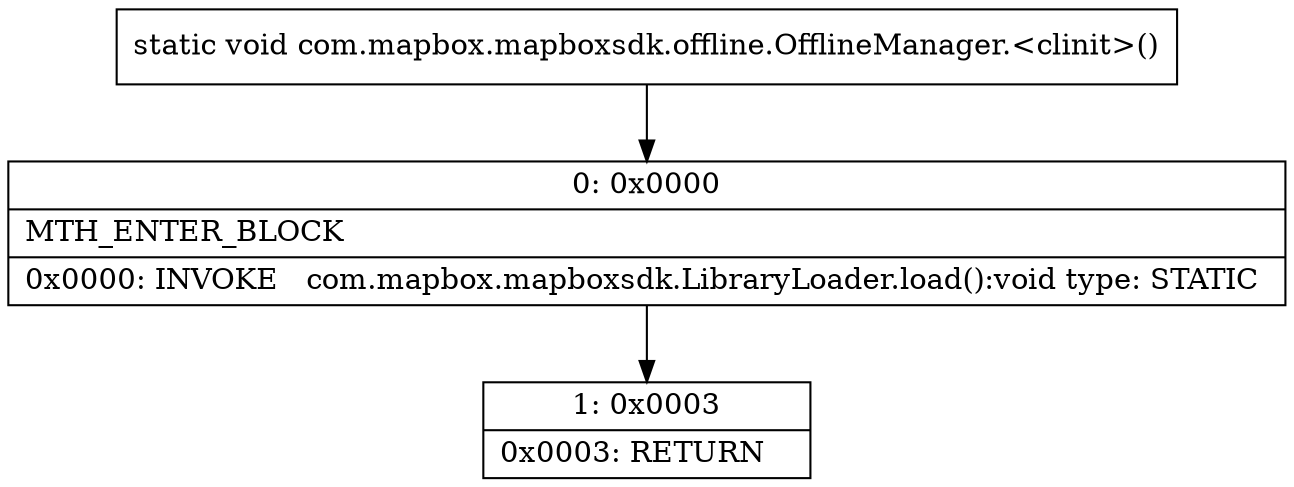 digraph "CFG forcom.mapbox.mapboxsdk.offline.OfflineManager.\<clinit\>()V" {
Node_0 [shape=record,label="{0\:\ 0x0000|MTH_ENTER_BLOCK\l|0x0000: INVOKE   com.mapbox.mapboxsdk.LibraryLoader.load():void type: STATIC \l}"];
Node_1 [shape=record,label="{1\:\ 0x0003|0x0003: RETURN   \l}"];
MethodNode[shape=record,label="{static void com.mapbox.mapboxsdk.offline.OfflineManager.\<clinit\>() }"];
MethodNode -> Node_0;
Node_0 -> Node_1;
}

